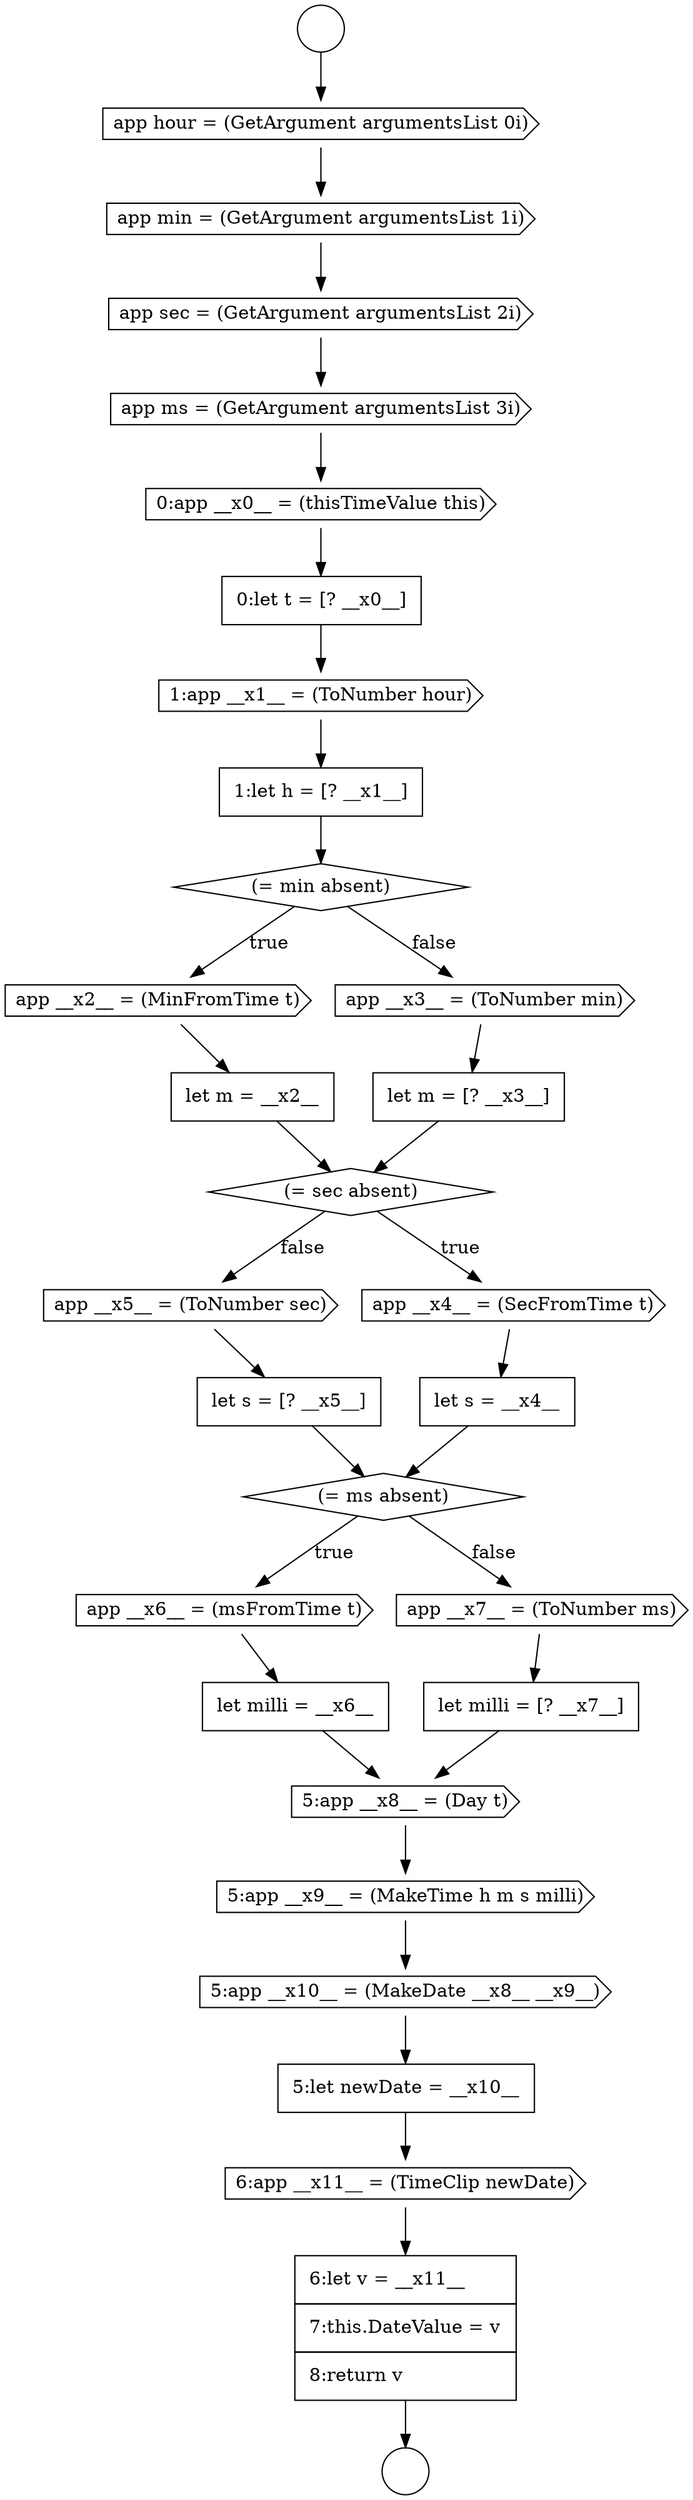 digraph {
  node12975 [shape=cds, label=<<font color="black">app __x2__ = (MinFromTime t)</font>> color="black" fillcolor="white" style=filled]
  node12971 [shape=none, margin=0, label=<<font color="black">
    <table border="0" cellborder="1" cellspacing="0" cellpadding="10">
      <tr><td align="left">0:let t = [? __x0__]</td></tr>
    </table>
  </font>> color="black" fillcolor="white" style=filled]
  node12992 [shape=none, margin=0, label=<<font color="black">
    <table border="0" cellborder="1" cellspacing="0" cellpadding="10">
      <tr><td align="left">5:let newDate = __x10__</td></tr>
    </table>
  </font>> color="black" fillcolor="white" style=filled]
  node12993 [shape=cds, label=<<font color="black">6:app __x11__ = (TimeClip newDate)</font>> color="black" fillcolor="white" style=filled]
  node12988 [shape=none, margin=0, label=<<font color="black">
    <table border="0" cellborder="1" cellspacing="0" cellpadding="10">
      <tr><td align="left">let milli = [? __x7__]</td></tr>
    </table>
  </font>> color="black" fillcolor="white" style=filled]
  node12981 [shape=none, margin=0, label=<<font color="black">
    <table border="0" cellborder="1" cellspacing="0" cellpadding="10">
      <tr><td align="left">let s = __x4__</td></tr>
    </table>
  </font>> color="black" fillcolor="white" style=filled]
  node12966 [shape=cds, label=<<font color="black">app hour = (GetArgument argumentsList 0i)</font>> color="black" fillcolor="white" style=filled]
  node12985 [shape=cds, label=<<font color="black">app __x6__ = (msFromTime t)</font>> color="black" fillcolor="white" style=filled]
  node12970 [shape=cds, label=<<font color="black">0:app __x0__ = (thisTimeValue this)</font>> color="black" fillcolor="white" style=filled]
  node12991 [shape=cds, label=<<font color="black">5:app __x10__ = (MakeDate __x8__ __x9__)</font>> color="black" fillcolor="white" style=filled]
  node12994 [shape=none, margin=0, label=<<font color="black">
    <table border="0" cellborder="1" cellspacing="0" cellpadding="10">
      <tr><td align="left">6:let v = __x11__</td></tr>
      <tr><td align="left">7:this.DateValue = v</td></tr>
      <tr><td align="left">8:return v</td></tr>
    </table>
  </font>> color="black" fillcolor="white" style=filled]
  node12982 [shape=cds, label=<<font color="black">app __x5__ = (ToNumber sec)</font>> color="black" fillcolor="white" style=filled]
  node12990 [shape=cds, label=<<font color="black">5:app __x9__ = (MakeTime h m s milli)</font>> color="black" fillcolor="white" style=filled]
  node12973 [shape=none, margin=0, label=<<font color="black">
    <table border="0" cellborder="1" cellspacing="0" cellpadding="10">
      <tr><td align="left">1:let h = [? __x1__]</td></tr>
    </table>
  </font>> color="black" fillcolor="white" style=filled]
  node12978 [shape=none, margin=0, label=<<font color="black">
    <table border="0" cellborder="1" cellspacing="0" cellpadding="10">
      <tr><td align="left">let m = [? __x3__]</td></tr>
    </table>
  </font>> color="black" fillcolor="white" style=filled]
  node12968 [shape=cds, label=<<font color="black">app sec = (GetArgument argumentsList 2i)</font>> color="black" fillcolor="white" style=filled]
  node12983 [shape=none, margin=0, label=<<font color="black">
    <table border="0" cellborder="1" cellspacing="0" cellpadding="10">
      <tr><td align="left">let s = [? __x5__]</td></tr>
    </table>
  </font>> color="black" fillcolor="white" style=filled]
  node12980 [shape=cds, label=<<font color="black">app __x4__ = (SecFromTime t)</font>> color="black" fillcolor="white" style=filled]
  node12976 [shape=none, margin=0, label=<<font color="black">
    <table border="0" cellborder="1" cellspacing="0" cellpadding="10">
      <tr><td align="left">let m = __x2__</td></tr>
    </table>
  </font>> color="black" fillcolor="white" style=filled]
  node12989 [shape=cds, label=<<font color="black">5:app __x8__ = (Day t)</font>> color="black" fillcolor="white" style=filled]
  node12972 [shape=cds, label=<<font color="black">1:app __x1__ = (ToNumber hour)</font>> color="black" fillcolor="white" style=filled]
  node12984 [shape=diamond, label=<<font color="black">(= ms absent)</font>> color="black" fillcolor="white" style=filled]
  node12965 [shape=circle label=" " color="black" fillcolor="white" style=filled]
  node12987 [shape=cds, label=<<font color="black">app __x7__ = (ToNumber ms)</font>> color="black" fillcolor="white" style=filled]
  node12974 [shape=diamond, label=<<font color="black">(= min absent)</font>> color="black" fillcolor="white" style=filled]
  node12967 [shape=cds, label=<<font color="black">app min = (GetArgument argumentsList 1i)</font>> color="black" fillcolor="white" style=filled]
  node12977 [shape=cds, label=<<font color="black">app __x3__ = (ToNumber min)</font>> color="black" fillcolor="white" style=filled]
  node12986 [shape=none, margin=0, label=<<font color="black">
    <table border="0" cellborder="1" cellspacing="0" cellpadding="10">
      <tr><td align="left">let milli = __x6__</td></tr>
    </table>
  </font>> color="black" fillcolor="white" style=filled]
  node12964 [shape=circle label=" " color="black" fillcolor="white" style=filled]
  node12969 [shape=cds, label=<<font color="black">app ms = (GetArgument argumentsList 3i)</font>> color="black" fillcolor="white" style=filled]
  node12979 [shape=diamond, label=<<font color="black">(= sec absent)</font>> color="black" fillcolor="white" style=filled]
  node12984 -> node12985 [label=<<font color="black">true</font>> color="black"]
  node12984 -> node12987 [label=<<font color="black">false</font>> color="black"]
  node12990 -> node12991 [ color="black"]
  node12985 -> node12986 [ color="black"]
  node12968 -> node12969 [ color="black"]
  node12978 -> node12979 [ color="black"]
  node12969 -> node12970 [ color="black"]
  node12981 -> node12984 [ color="black"]
  node12974 -> node12975 [label=<<font color="black">true</font>> color="black"]
  node12974 -> node12977 [label=<<font color="black">false</font>> color="black"]
  node12988 -> node12989 [ color="black"]
  node12970 -> node12971 [ color="black"]
  node12989 -> node12990 [ color="black"]
  node12991 -> node12992 [ color="black"]
  node12967 -> node12968 [ color="black"]
  node12976 -> node12979 [ color="black"]
  node12971 -> node12972 [ color="black"]
  node12972 -> node12973 [ color="black"]
  node12964 -> node12966 [ color="black"]
  node12986 -> node12989 [ color="black"]
  node12975 -> node12976 [ color="black"]
  node12980 -> node12981 [ color="black"]
  node12994 -> node12965 [ color="black"]
  node12987 -> node12988 [ color="black"]
  node12992 -> node12993 [ color="black"]
  node12982 -> node12983 [ color="black"]
  node12977 -> node12978 [ color="black"]
  node12983 -> node12984 [ color="black"]
  node12979 -> node12980 [label=<<font color="black">true</font>> color="black"]
  node12979 -> node12982 [label=<<font color="black">false</font>> color="black"]
  node12993 -> node12994 [ color="black"]
  node12973 -> node12974 [ color="black"]
  node12966 -> node12967 [ color="black"]
}

